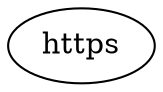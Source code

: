 strict graph  {
https [child_link="[]", data="b'\nNot Acceptable!Not Acceptable!An appropriate representation of the requested resource could not be found on this server. This error was generated by Mod_Security.'"];
}
